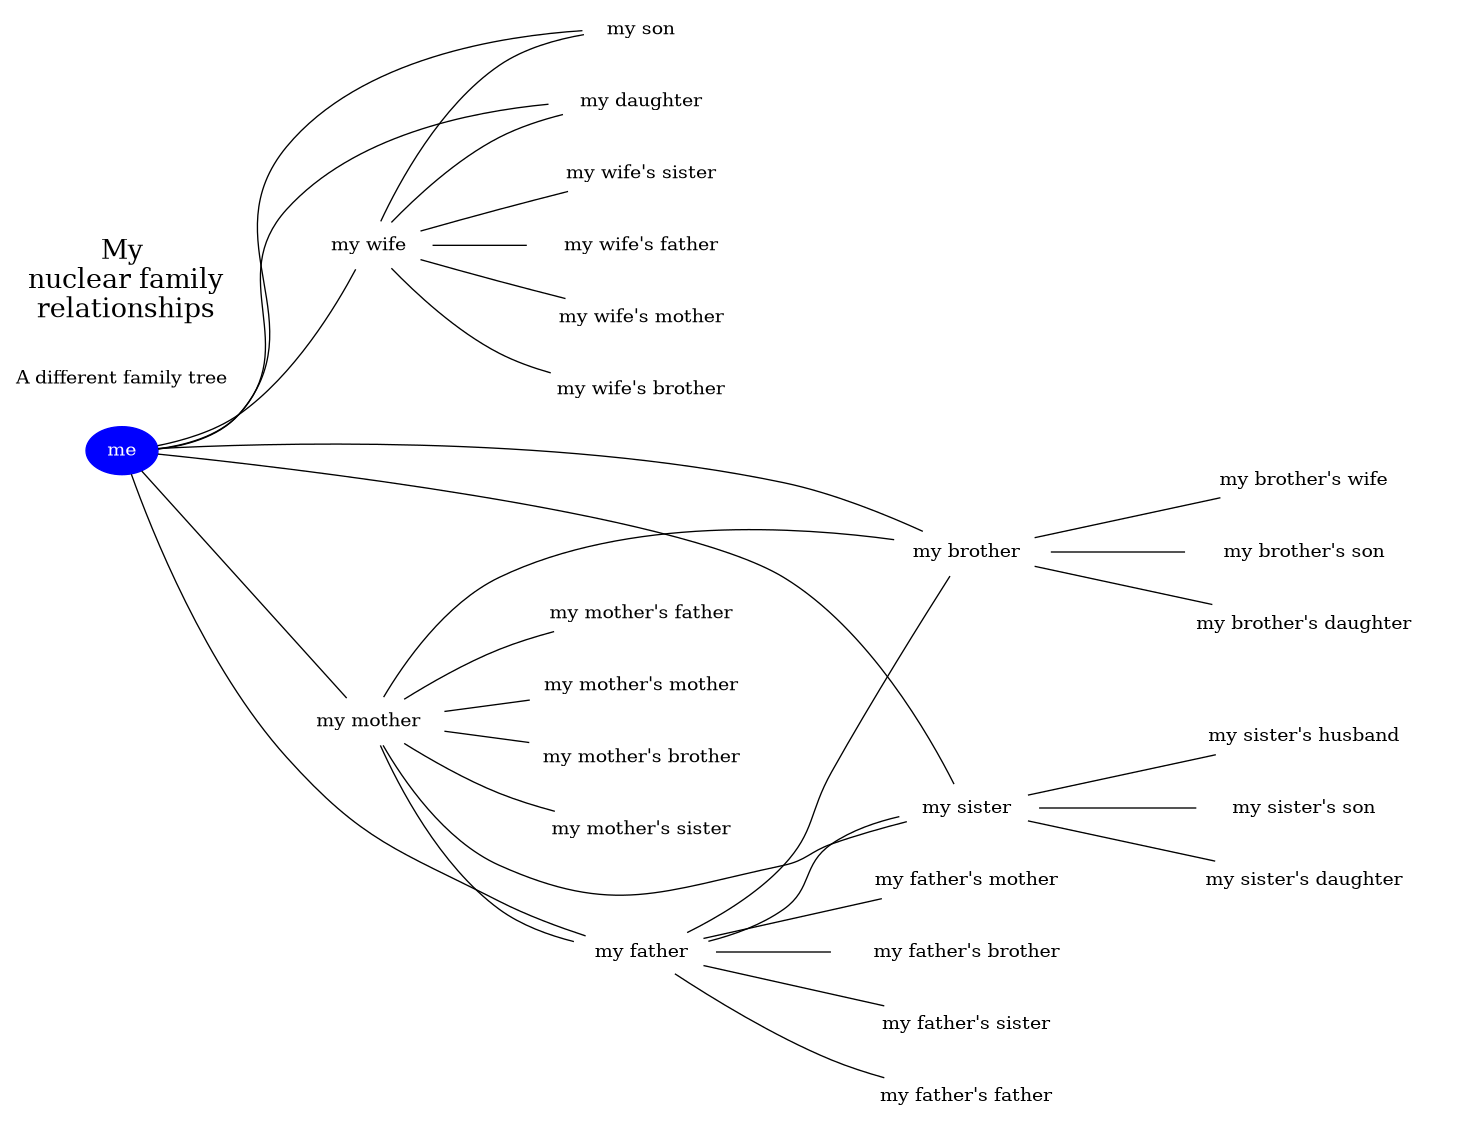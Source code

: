 @startuml
digraph G {
     
  bgcolor="transparent"
  node[style=filled color=white]
     
     

rankdir=LR

edge[arrowhead="none"]

  me [style=filled color=blue fontcolor=white]
  me -> "my wife"
  me -> "my son"
  me -> "my daughter"
  me -> "my brother"
  me -> "my sister"
  me -> "my father"
  me -> "my mother"

  "my wife" -> "my son"
  "my wife" -> "my daughter"

  "my mother" -> "my father"
  "my father" -> "my brother"
  "my father" -> "my sister"
  "my mother" -> "my brother"
  "my mother" -> "my sister"

  "my mother" -> "my mother's father"
  "my mother" -> "my mother's mother"
  "my mother" -> "my mother's brother"
  "my mother" -> "my mother's sister"

  "my father" -> "my father's father"
  "my father" -> "my father's mother"
  "my father" -> "my father's brother"
  "my father" -> "my father's sister"

  "my sister" -> "my sister's husband"
  "my sister" -> "my sister's son"
  "my sister" -> "my sister's daughter"

  "my brother" -> "my brother's wife"
  "my brother" -> "my brother's son"
  "my brother" -> "my brother's daughter"

  "my wife" -> "my wife's father"
  "my wife" -> "my wife's mother"
  "my wife" -> "my wife's brother"
  "my wife" -> "my wife's sister"

  "A different family tree" [shape=none
   URL="https://graphviz.org/Gallery/directed/kennedyanc.html"]
  "My\n nuclear family\n relationships" [fontsize=20 shape=none]

}

@enduml
